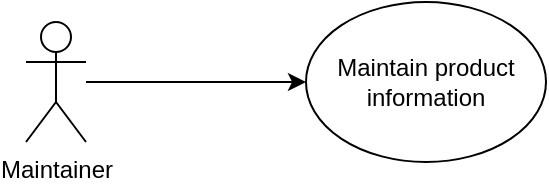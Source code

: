 <mxfile version="13.8.1" type="github" pages="2">
  <diagram id="pge6c_i3vnnhtlQxKaaH" name="Page-1">
    <mxGraphModel dx="1422" dy="794" grid="1" gridSize="10" guides="1" tooltips="1" connect="1" arrows="1" fold="1" page="1" pageScale="1" pageWidth="850" pageHeight="1100" math="0" shadow="0">
      <root>
        <mxCell id="gF4mKuRGIbiZNYIPUrx6-0" />
        <mxCell id="gF4mKuRGIbiZNYIPUrx6-1" parent="gF4mKuRGIbiZNYIPUrx6-0" />
        <mxCell id="vUDQIOz9sXRWOuTiIPQc-2" style="edgeStyle=orthogonalEdgeStyle;rounded=0;orthogonalLoop=1;jettySize=auto;html=1;" edge="1" parent="gF4mKuRGIbiZNYIPUrx6-1" source="gF4mKuRGIbiZNYIPUrx6-2" target="vUDQIOz9sXRWOuTiIPQc-0">
          <mxGeometry relative="1" as="geometry" />
        </mxCell>
        <mxCell id="gF4mKuRGIbiZNYIPUrx6-2" value="Maintainer" style="shape=umlActor;verticalLabelPosition=bottom;verticalAlign=top;html=1;outlineConnect=0;" vertex="1" parent="gF4mKuRGIbiZNYIPUrx6-1">
          <mxGeometry x="100" y="170" width="30" height="60" as="geometry" />
        </mxCell>
        <mxCell id="vUDQIOz9sXRWOuTiIPQc-0" value="Maintain product information" style="ellipse;whiteSpace=wrap;html=1;" vertex="1" parent="gF4mKuRGIbiZNYIPUrx6-1">
          <mxGeometry x="240" y="160" width="120" height="80" as="geometry" />
        </mxCell>
      </root>
    </mxGraphModel>
  </diagram>
  <diagram id="X73RB9Mnm_2X-blTE4Mi" name="Page-2">
    <mxGraphModel dx="1422" dy="794" grid="1" gridSize="10" guides="1" tooltips="1" connect="1" arrows="1" fold="1" page="1" pageScale="1" pageWidth="850" pageHeight="1100" math="0" shadow="0">
      <root>
        <mxCell id="0" />
        <mxCell id="1" parent="0" />
        <mxCell id="cF-mfnSq9Cd7_4XBdeV5-7" style="edgeStyle=orthogonalEdgeStyle;rounded=0;orthogonalLoop=1;jettySize=auto;html=1;" edge="1" parent="1" source="cF-mfnSq9Cd7_4XBdeV5-1">
          <mxGeometry relative="1" as="geometry">
            <mxPoint x="260" y="240" as="targetPoint" />
          </mxGeometry>
        </mxCell>
        <mxCell id="cF-mfnSq9Cd7_4XBdeV5-1" value="The Clerk" style="shape=umlActor;verticalLabelPosition=bottom;verticalAlign=top;html=1;outlineConnect=0;" vertex="1" parent="1">
          <mxGeometry x="140" y="210" width="30" height="60" as="geometry" />
        </mxCell>
        <mxCell id="cF-mfnSq9Cd7_4XBdeV5-2" value="Finance System" style="shape=umlActor;verticalLabelPosition=bottom;verticalAlign=top;html=1;outlineConnect=0;" vertex="1" parent="1">
          <mxGeometry x="500" y="130" width="30" height="60" as="geometry" />
        </mxCell>
        <mxCell id="cF-mfnSq9Cd7_4XBdeV5-3" value="Delivery System" style="shape=umlActor;verticalLabelPosition=bottom;verticalAlign=top;html=1;outlineConnect=0;" vertex="1" parent="1">
          <mxGeometry x="500" y="290" width="30" height="60" as="geometry" />
        </mxCell>
        <mxCell id="cF-mfnSq9Cd7_4XBdeV5-17" style="edgeStyle=orthogonalEdgeStyle;rounded=0;orthogonalLoop=1;jettySize=auto;html=1;dashed=1;dashPattern=1 2;" edge="1" parent="1" source="cF-mfnSq9Cd7_4XBdeV5-5" target="cF-mfnSq9Cd7_4XBdeV5-16">
          <mxGeometry relative="1" as="geometry" />
        </mxCell>
        <mxCell id="cF-mfnSq9Cd7_4XBdeV5-5" value="Process purchase Order" style="ellipse;whiteSpace=wrap;html=1;" vertex="1" parent="1">
          <mxGeometry x="270" y="205" width="130" height="70" as="geometry" />
        </mxCell>
        <mxCell id="cF-mfnSq9Cd7_4XBdeV5-9" value="" style="endArrow=classic;html=1;" edge="1" parent="1" target="cF-mfnSq9Cd7_4XBdeV5-2">
          <mxGeometry width="50" height="50" relative="1" as="geometry">
            <mxPoint x="400" y="240" as="sourcePoint" />
            <mxPoint x="450" y="190" as="targetPoint" />
          </mxGeometry>
        </mxCell>
        <mxCell id="cF-mfnSq9Cd7_4XBdeV5-10" value="" style="endArrow=classic;html=1;exitX=1.008;exitY=0.614;exitDx=0;exitDy=0;exitPerimeter=0;" edge="1" parent="1" source="cF-mfnSq9Cd7_4XBdeV5-5" target="cF-mfnSq9Cd7_4XBdeV5-3">
          <mxGeometry width="50" height="50" relative="1" as="geometry">
            <mxPoint x="400" y="340" as="sourcePoint" />
            <mxPoint x="450" y="290" as="targetPoint" />
          </mxGeometry>
        </mxCell>
        <mxCell id="cF-mfnSq9Cd7_4XBdeV5-13" value="View product Details" style="ellipse;whiteSpace=wrap;html=1;" vertex="1" parent="1">
          <mxGeometry x="275" y="320" width="120" height="40" as="geometry" />
        </mxCell>
        <mxCell id="cF-mfnSq9Cd7_4XBdeV5-14" value="extends" style="html=1;verticalAlign=bottom;endArrow=open;dashed=1;endSize=8;entryX=0.5;entryY=1;entryDx=0;entryDy=0;exitX=0.5;exitY=0;exitDx=0;exitDy=0;" edge="1" parent="1" source="cF-mfnSq9Cd7_4XBdeV5-13" target="cF-mfnSq9Cd7_4XBdeV5-5">
          <mxGeometry x="-0.111" y="-35" relative="1" as="geometry">
            <mxPoint x="370" y="310" as="sourcePoint" />
            <mxPoint x="290" y="310" as="targetPoint" />
            <mxPoint as="offset" />
          </mxGeometry>
        </mxCell>
        <mxCell id="cF-mfnSq9Cd7_4XBdeV5-16" value="Identify error msg" style="ellipse;whiteSpace=wrap;html=1;" vertex="1" parent="1">
          <mxGeometry x="275" y="130" width="120" height="40" as="geometry" />
        </mxCell>
        <mxCell id="cF-mfnSq9Cd7_4XBdeV5-18" value="include" style="text;html=1;strokeColor=none;fillColor=none;align=center;verticalAlign=middle;whiteSpace=wrap;rounded=0;" vertex="1" parent="1">
          <mxGeometry x="340" y="180" width="40" height="20" as="geometry" />
        </mxCell>
      </root>
    </mxGraphModel>
  </diagram>
</mxfile>
